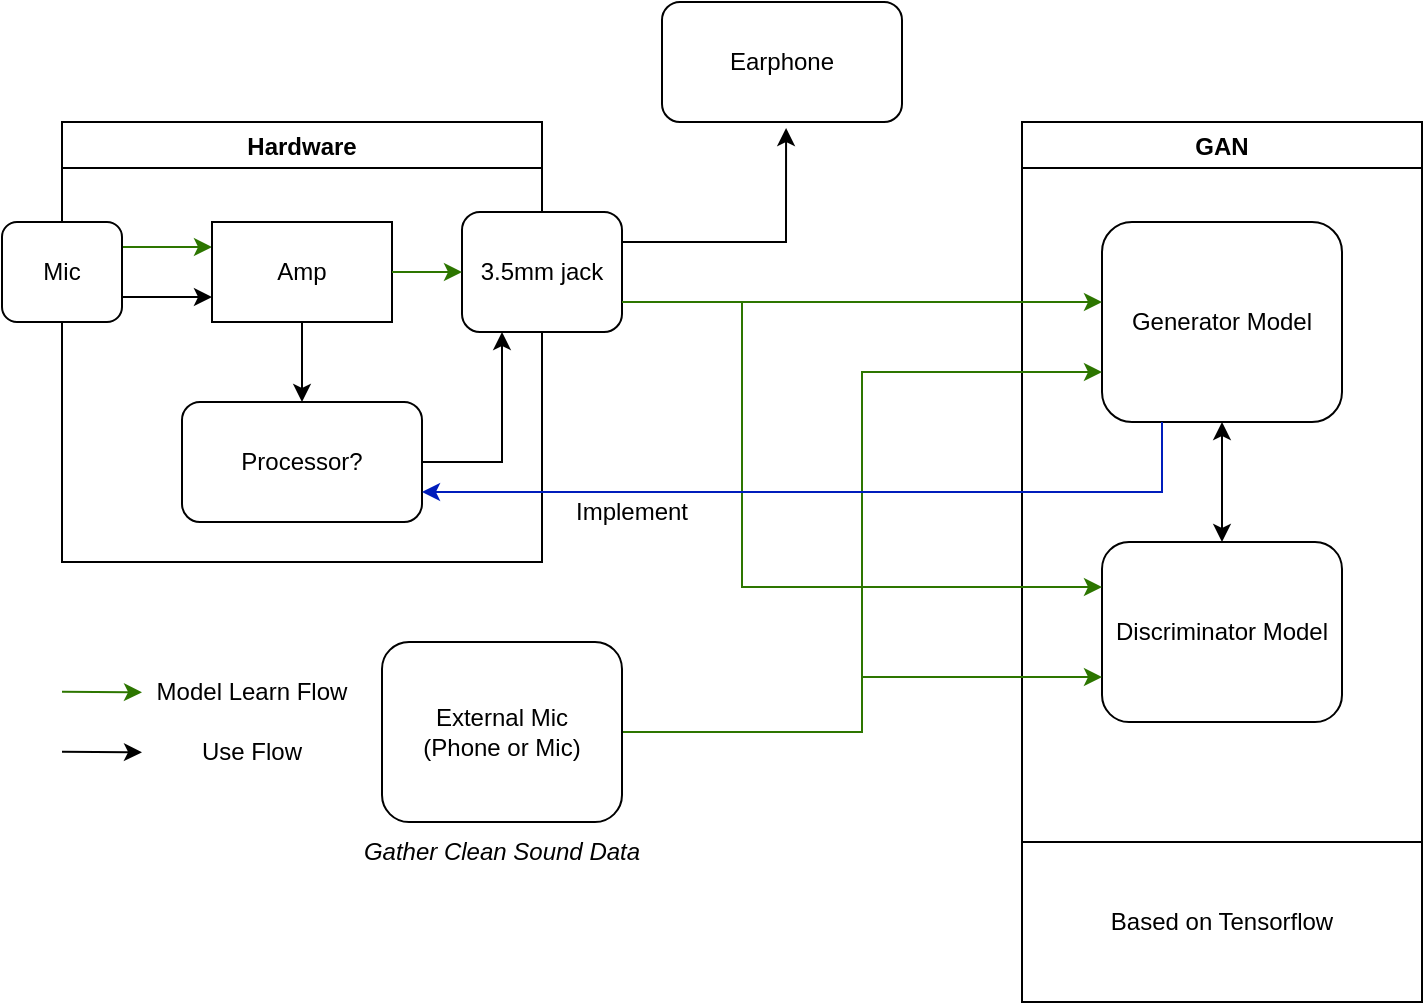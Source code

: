 <mxfile version="26.2.14">
  <diagram name="Page-1" id="5f0bae14-7c28-e335-631c-24af17079c00">
    <mxGraphModel dx="1181" dy="676" grid="1" gridSize="10" guides="1" tooltips="1" connect="1" arrows="1" fold="1" page="1" pageScale="1" pageWidth="1100" pageHeight="850" background="none" math="0" shadow="0">
      <root>
        <mxCell id="0" />
        <mxCell id="1" parent="0" />
        <mxCell id="jT5xxN_JUt9zY8wuHLFl-7" value="Hardware" style="swimlane;" vertex="1" parent="1">
          <mxGeometry x="220" y="200" width="240" height="220" as="geometry" />
        </mxCell>
        <mxCell id="jT5xxN_JUt9zY8wuHLFl-47" style="edgeStyle=orthogonalEdgeStyle;rounded=0;orthogonalLoop=1;jettySize=auto;html=1;entryX=0;entryY=0.25;entryDx=0;entryDy=0;exitX=1;exitY=0.25;exitDx=0;exitDy=0;fillColor=#60a917;strokeColor=#2D7600;" edge="1" parent="jT5xxN_JUt9zY8wuHLFl-7" source="jT5xxN_JUt9zY8wuHLFl-13" target="jT5xxN_JUt9zY8wuHLFl-14">
          <mxGeometry relative="1" as="geometry">
            <Array as="points">
              <mxPoint x="60" y="63" />
              <mxPoint x="60" y="63" />
            </Array>
          </mxGeometry>
        </mxCell>
        <mxCell id="jT5xxN_JUt9zY8wuHLFl-49" style="edgeStyle=orthogonalEdgeStyle;rounded=0;orthogonalLoop=1;jettySize=auto;html=1;entryX=0;entryY=0.75;entryDx=0;entryDy=0;exitX=1;exitY=0.75;exitDx=0;exitDy=0;" edge="1" parent="jT5xxN_JUt9zY8wuHLFl-7" source="jT5xxN_JUt9zY8wuHLFl-13" target="jT5xxN_JUt9zY8wuHLFl-14">
          <mxGeometry relative="1" as="geometry" />
        </mxCell>
        <mxCell id="jT5xxN_JUt9zY8wuHLFl-13" value="Mic" style="rounded=1;whiteSpace=wrap;html=1;" vertex="1" parent="jT5xxN_JUt9zY8wuHLFl-7">
          <mxGeometry x="-30" y="50" width="60" height="50" as="geometry" />
        </mxCell>
        <mxCell id="jT5xxN_JUt9zY8wuHLFl-23" style="edgeStyle=orthogonalEdgeStyle;rounded=0;orthogonalLoop=1;jettySize=auto;html=1;entryX=0.5;entryY=0;entryDx=0;entryDy=0;" edge="1" parent="jT5xxN_JUt9zY8wuHLFl-7" source="jT5xxN_JUt9zY8wuHLFl-14" target="jT5xxN_JUt9zY8wuHLFl-19">
          <mxGeometry relative="1" as="geometry" />
        </mxCell>
        <mxCell id="jT5xxN_JUt9zY8wuHLFl-14" value="Amp" style="rounded=0;whiteSpace=wrap;html=1;" vertex="1" parent="jT5xxN_JUt9zY8wuHLFl-7">
          <mxGeometry x="75" y="50" width="90" height="50" as="geometry" />
        </mxCell>
        <mxCell id="jT5xxN_JUt9zY8wuHLFl-19" value="Processor?" style="rounded=1;whiteSpace=wrap;html=1;" vertex="1" parent="jT5xxN_JUt9zY8wuHLFl-7">
          <mxGeometry x="60" y="140" width="120" height="60" as="geometry" />
        </mxCell>
        <mxCell id="jT5xxN_JUt9zY8wuHLFl-12" value="GAN" style="swimlane;" vertex="1" parent="1">
          <mxGeometry x="700" y="200" width="200" height="440" as="geometry" />
        </mxCell>
        <mxCell id="jT5xxN_JUt9zY8wuHLFl-56" style="edgeStyle=orthogonalEdgeStyle;rounded=0;orthogonalLoop=1;jettySize=auto;html=1;entryX=0.5;entryY=0;entryDx=0;entryDy=0;startArrow=classic;startFill=1;startWidth=7.143;" edge="1" parent="jT5xxN_JUt9zY8wuHLFl-12" source="jT5xxN_JUt9zY8wuHLFl-17" target="jT5xxN_JUt9zY8wuHLFl-18">
          <mxGeometry relative="1" as="geometry" />
        </mxCell>
        <mxCell id="jT5xxN_JUt9zY8wuHLFl-17" value="Generator Model" style="rounded=1;whiteSpace=wrap;html=1;" vertex="1" parent="jT5xxN_JUt9zY8wuHLFl-12">
          <mxGeometry x="40" y="50" width="120" height="100" as="geometry" />
        </mxCell>
        <mxCell id="jT5xxN_JUt9zY8wuHLFl-18" value="Discriminator Model" style="rounded=1;whiteSpace=wrap;html=1;" vertex="1" parent="jT5xxN_JUt9zY8wuHLFl-12">
          <mxGeometry x="40" y="210" width="120" height="90" as="geometry" />
        </mxCell>
        <mxCell id="jT5xxN_JUt9zY8wuHLFl-67" value="Based on Tensorflow" style="rounded=0;whiteSpace=wrap;html=1;" vertex="1" parent="jT5xxN_JUt9zY8wuHLFl-12">
          <mxGeometry y="360" width="200" height="80" as="geometry" />
        </mxCell>
        <mxCell id="jT5xxN_JUt9zY8wuHLFl-53" style="edgeStyle=orthogonalEdgeStyle;rounded=0;orthogonalLoop=1;jettySize=auto;html=1;entryX=0;entryY=0.25;entryDx=0;entryDy=0;fillColor=#60a917;strokeColor=#2D7600;" edge="1" parent="1" source="jT5xxN_JUt9zY8wuHLFl-16" target="jT5xxN_JUt9zY8wuHLFl-18">
          <mxGeometry relative="1" as="geometry">
            <Array as="points">
              <mxPoint x="560" y="290" />
              <mxPoint x="560" y="433" />
            </Array>
          </mxGeometry>
        </mxCell>
        <mxCell id="jT5xxN_JUt9zY8wuHLFl-16" value="3.5mm jack" style="rounded=1;whiteSpace=wrap;html=1;" vertex="1" parent="1">
          <mxGeometry x="420" y="245" width="80" height="60" as="geometry" />
        </mxCell>
        <mxCell id="jT5xxN_JUt9zY8wuHLFl-25" style="edgeStyle=orthogonalEdgeStyle;rounded=0;orthogonalLoop=1;jettySize=auto;html=1;entryX=0.25;entryY=1;entryDx=0;entryDy=0;" edge="1" parent="1" source="jT5xxN_JUt9zY8wuHLFl-19" target="jT5xxN_JUt9zY8wuHLFl-16">
          <mxGeometry relative="1" as="geometry" />
        </mxCell>
        <mxCell id="jT5xxN_JUt9zY8wuHLFl-45" style="edgeStyle=orthogonalEdgeStyle;rounded=0;orthogonalLoop=1;jettySize=auto;html=1;entryX=0;entryY=0.75;entryDx=0;entryDy=0;fillColor=#60a917;strokeColor=#2D7600;" edge="1" parent="1" source="jT5xxN_JUt9zY8wuHLFl-27" target="jT5xxN_JUt9zY8wuHLFl-18">
          <mxGeometry relative="1" as="geometry" />
        </mxCell>
        <mxCell id="jT5xxN_JUt9zY8wuHLFl-46" style="edgeStyle=orthogonalEdgeStyle;rounded=0;orthogonalLoop=1;jettySize=auto;html=1;entryX=0;entryY=0.75;entryDx=0;entryDy=0;fillColor=#60a917;strokeColor=#2D7600;" edge="1" parent="1" source="jT5xxN_JUt9zY8wuHLFl-27" target="jT5xxN_JUt9zY8wuHLFl-17">
          <mxGeometry relative="1" as="geometry" />
        </mxCell>
        <mxCell id="jT5xxN_JUt9zY8wuHLFl-27" value="External Mic&lt;div&gt;(Phone or Mic)&lt;/div&gt;" style="rounded=1;whiteSpace=wrap;html=1;" vertex="1" parent="1">
          <mxGeometry x="380" y="460" width="120" height="90" as="geometry" />
        </mxCell>
        <mxCell id="jT5xxN_JUt9zY8wuHLFl-50" style="edgeStyle=orthogonalEdgeStyle;rounded=0;orthogonalLoop=1;jettySize=auto;html=1;entryX=0;entryY=0.5;entryDx=0;entryDy=0;fillColor=#60a917;strokeColor=#2D7600;" edge="1" parent="1" source="jT5xxN_JUt9zY8wuHLFl-14" target="jT5xxN_JUt9zY8wuHLFl-16">
          <mxGeometry relative="1" as="geometry" />
        </mxCell>
        <mxCell id="jT5xxN_JUt9zY8wuHLFl-52" style="edgeStyle=orthogonalEdgeStyle;rounded=0;orthogonalLoop=1;jettySize=auto;html=1;fillColor=#60a917;strokeColor=#2D7600;exitX=1;exitY=0.75;exitDx=0;exitDy=0;" edge="1" parent="1" source="jT5xxN_JUt9zY8wuHLFl-16">
          <mxGeometry relative="1" as="geometry">
            <mxPoint x="740" y="290" as="targetPoint" />
            <Array as="points">
              <mxPoint x="740" y="290" />
            </Array>
          </mxGeometry>
        </mxCell>
        <mxCell id="jT5xxN_JUt9zY8wuHLFl-55" style="edgeStyle=orthogonalEdgeStyle;rounded=0;orthogonalLoop=1;jettySize=auto;html=1;entryX=1;entryY=0.75;entryDx=0;entryDy=0;fillColor=#0050ef;strokeColor=#001DBC;exitX=0.25;exitY=1;exitDx=0;exitDy=0;" edge="1" parent="1" source="jT5xxN_JUt9zY8wuHLFl-17" target="jT5xxN_JUt9zY8wuHLFl-19">
          <mxGeometry relative="1" as="geometry">
            <Array as="points">
              <mxPoint x="770" y="385" />
            </Array>
          </mxGeometry>
        </mxCell>
        <mxCell id="jT5xxN_JUt9zY8wuHLFl-58" value="Model Learn Flow" style="text;html=1;align=center;verticalAlign=middle;whiteSpace=wrap;rounded=0;fontColor=light-dark(#000000,#73B14C);" vertex="1" parent="1">
          <mxGeometry x="260" y="470" width="110" height="30" as="geometry" />
        </mxCell>
        <mxCell id="jT5xxN_JUt9zY8wuHLFl-59" value="" style="endArrow=classic;html=1;rounded=0;fontColor=light-dark(#000000,#73B14C);labelBorderColor=none;labelBackgroundColor=none;fillColor=#60a917;strokeColor=#2D7600;" edge="1" parent="1">
          <mxGeometry width="50" height="50" relative="1" as="geometry">
            <mxPoint x="220" y="484.88" as="sourcePoint" />
            <mxPoint x="260" y="485.12" as="targetPoint" />
          </mxGeometry>
        </mxCell>
        <mxCell id="jT5xxN_JUt9zY8wuHLFl-60" value="Earphone" style="rounded=1;whiteSpace=wrap;html=1;" vertex="1" parent="1">
          <mxGeometry x="520" y="140" width="120" height="60" as="geometry" />
        </mxCell>
        <mxCell id="jT5xxN_JUt9zY8wuHLFl-61" style="edgeStyle=orthogonalEdgeStyle;rounded=0;orthogonalLoop=1;jettySize=auto;html=1;entryX=0.517;entryY=1.05;entryDx=0;entryDy=0;entryPerimeter=0;" edge="1" parent="1" source="jT5xxN_JUt9zY8wuHLFl-16" target="jT5xxN_JUt9zY8wuHLFl-60">
          <mxGeometry relative="1" as="geometry">
            <Array as="points">
              <mxPoint x="582" y="260" />
            </Array>
          </mxGeometry>
        </mxCell>
        <mxCell id="jT5xxN_JUt9zY8wuHLFl-62" value="Use Flow" style="text;html=1;align=center;verticalAlign=middle;whiteSpace=wrap;rounded=0;fontColor=light-dark(#000000,#FFFFFF);" vertex="1" parent="1">
          <mxGeometry x="260" y="500" width="110" height="30" as="geometry" />
        </mxCell>
        <mxCell id="jT5xxN_JUt9zY8wuHLFl-63" value="" style="endArrow=classic;html=1;rounded=0;fontColor=light-dark(#000000,#FFFFFF);labelBorderColor=none;labelBackgroundColor=none;" edge="1" parent="1">
          <mxGeometry width="50" height="50" relative="1" as="geometry">
            <mxPoint x="220" y="514.88" as="sourcePoint" />
            <mxPoint x="260" y="515.12" as="targetPoint" />
          </mxGeometry>
        </mxCell>
        <mxCell id="jT5xxN_JUt9zY8wuHLFl-64" value="Implement" style="text;html=1;align=center;verticalAlign=middle;whiteSpace=wrap;rounded=0;labelBorderColor=none;fontColor=light-dark(#000000,#B2CBFF);" vertex="1" parent="1">
          <mxGeometry x="470" y="390" width="70" height="10" as="geometry" />
        </mxCell>
        <mxCell id="jT5xxN_JUt9zY8wuHLFl-66" value="Gather Clean Sound Data" style="text;html=1;align=center;verticalAlign=middle;whiteSpace=wrap;rounded=0;fontStyle=2;fontColor=light-dark(#000000,#494949);" vertex="1" parent="1">
          <mxGeometry x="360" y="550" width="160" height="30" as="geometry" />
        </mxCell>
      </root>
    </mxGraphModel>
  </diagram>
</mxfile>

